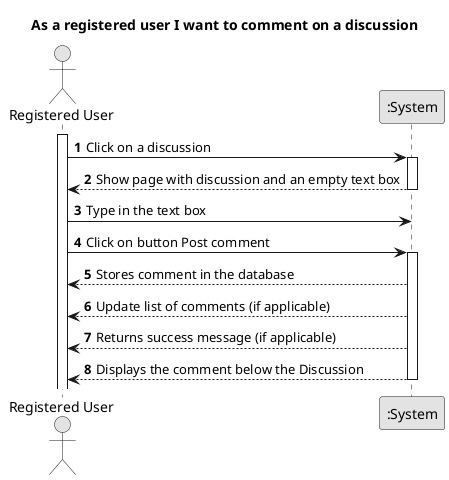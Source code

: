 @startuml
skinparam monochrome true
skinparam packageStyle rectangle
skinparam shadowing false

title As a registered user I want to comment on a discussion

autonumber

actor " Registered User" as User
participant ":System" as System

activate User

    User -> System : Click on a discussion
    activate System

        System --> User : Show page with discussion and an empty text box
    deactivate System

    User -> System : Type in the text box 
    User -> System : Click on button Post comment
    activate System

        System --> User: Stores comment in the database
        System --> User: Update list of comments (if applicable)
        System --> User: Returns success message (if applicable)
        System --> User: Displays the comment below the Discussion
    deactivate System 

@enduml